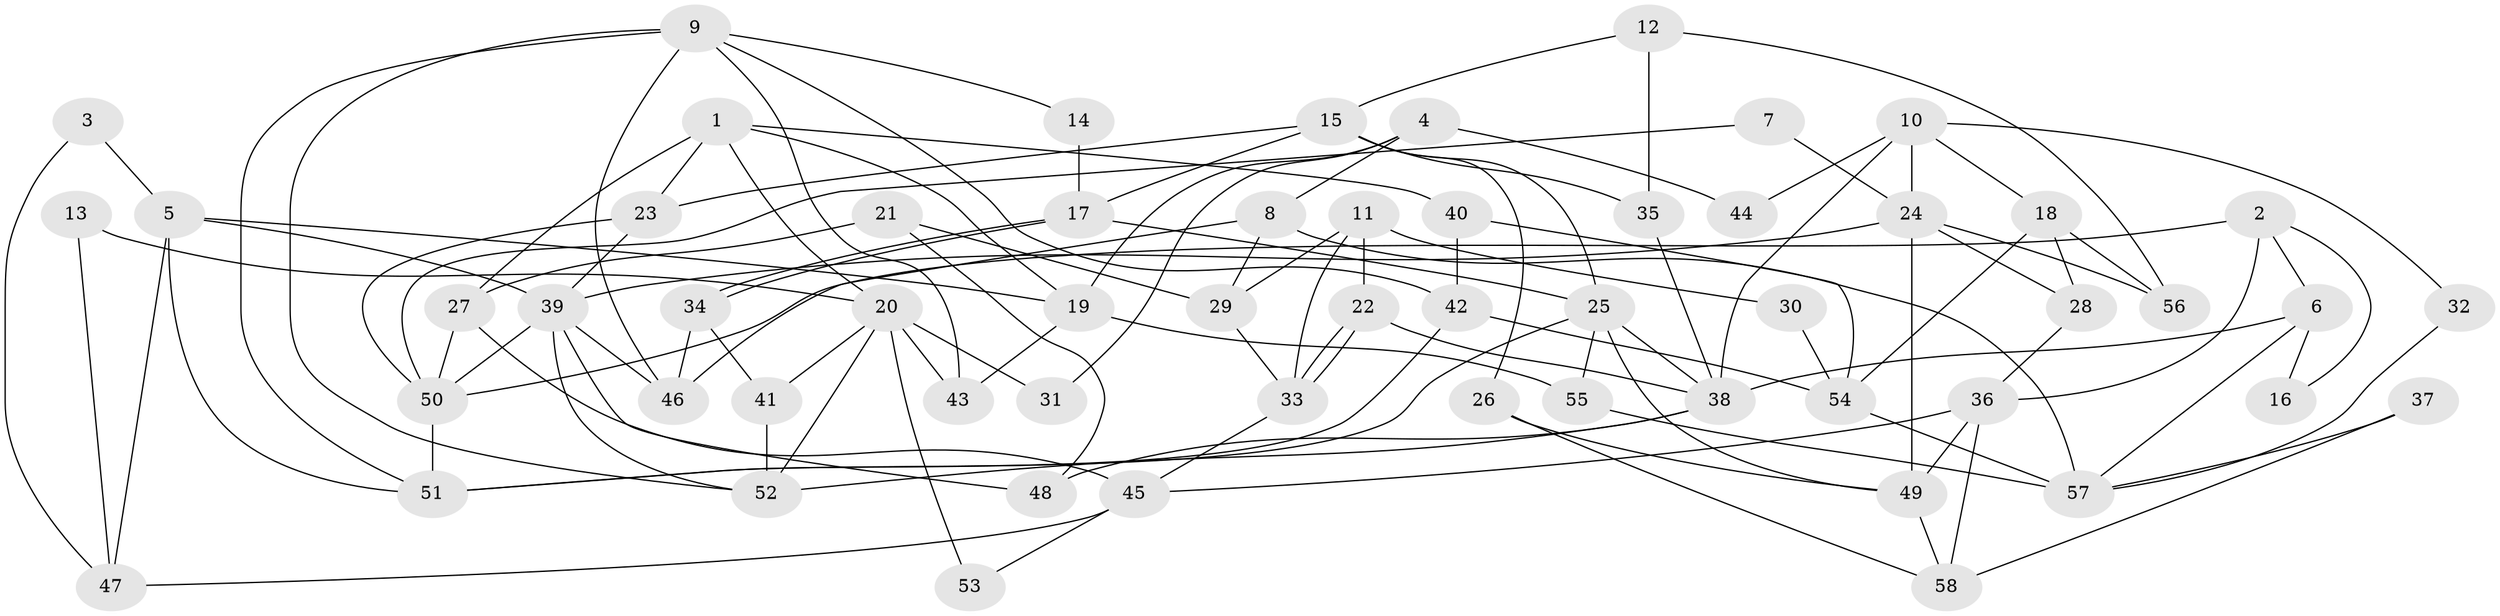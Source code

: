 // Generated by graph-tools (version 1.1) at 2025/02/03/09/25 03:02:03]
// undirected, 58 vertices, 116 edges
graph export_dot {
graph [start="1"]
  node [color=gray90,style=filled];
  1;
  2;
  3;
  4;
  5;
  6;
  7;
  8;
  9;
  10;
  11;
  12;
  13;
  14;
  15;
  16;
  17;
  18;
  19;
  20;
  21;
  22;
  23;
  24;
  25;
  26;
  27;
  28;
  29;
  30;
  31;
  32;
  33;
  34;
  35;
  36;
  37;
  38;
  39;
  40;
  41;
  42;
  43;
  44;
  45;
  46;
  47;
  48;
  49;
  50;
  51;
  52;
  53;
  54;
  55;
  56;
  57;
  58;
  1 -- 27;
  1 -- 19;
  1 -- 20;
  1 -- 23;
  1 -- 40;
  2 -- 36;
  2 -- 50;
  2 -- 6;
  2 -- 16;
  3 -- 5;
  3 -- 47;
  4 -- 8;
  4 -- 19;
  4 -- 31;
  4 -- 44;
  5 -- 39;
  5 -- 51;
  5 -- 19;
  5 -- 47;
  6 -- 38;
  6 -- 16;
  6 -- 57;
  7 -- 24;
  7 -- 50;
  8 -- 29;
  8 -- 46;
  8 -- 57;
  9 -- 42;
  9 -- 43;
  9 -- 14;
  9 -- 46;
  9 -- 51;
  9 -- 52;
  10 -- 18;
  10 -- 24;
  10 -- 32;
  10 -- 38;
  10 -- 44;
  11 -- 22;
  11 -- 29;
  11 -- 30;
  11 -- 33;
  12 -- 15;
  12 -- 35;
  12 -- 56;
  13 -- 47;
  13 -- 20;
  14 -- 17;
  15 -- 23;
  15 -- 25;
  15 -- 17;
  15 -- 26;
  15 -- 35;
  17 -- 34;
  17 -- 34;
  17 -- 25;
  18 -- 54;
  18 -- 56;
  18 -- 28;
  19 -- 55;
  19 -- 43;
  20 -- 52;
  20 -- 31;
  20 -- 41;
  20 -- 43;
  20 -- 53;
  21 -- 48;
  21 -- 27;
  21 -- 29;
  22 -- 33;
  22 -- 33;
  22 -- 38;
  23 -- 50;
  23 -- 39;
  24 -- 39;
  24 -- 28;
  24 -- 49;
  24 -- 56;
  25 -- 38;
  25 -- 49;
  25 -- 51;
  25 -- 55;
  26 -- 49;
  26 -- 58;
  27 -- 50;
  27 -- 45;
  28 -- 36;
  29 -- 33;
  30 -- 54;
  32 -- 57;
  33 -- 45;
  34 -- 46;
  34 -- 41;
  35 -- 38;
  36 -- 49;
  36 -- 58;
  36 -- 45;
  37 -- 57;
  37 -- 58;
  38 -- 52;
  38 -- 48;
  39 -- 52;
  39 -- 46;
  39 -- 48;
  39 -- 50;
  40 -- 42;
  40 -- 54;
  41 -- 52;
  42 -- 54;
  42 -- 51;
  45 -- 47;
  45 -- 53;
  49 -- 58;
  50 -- 51;
  54 -- 57;
  55 -- 57;
}
